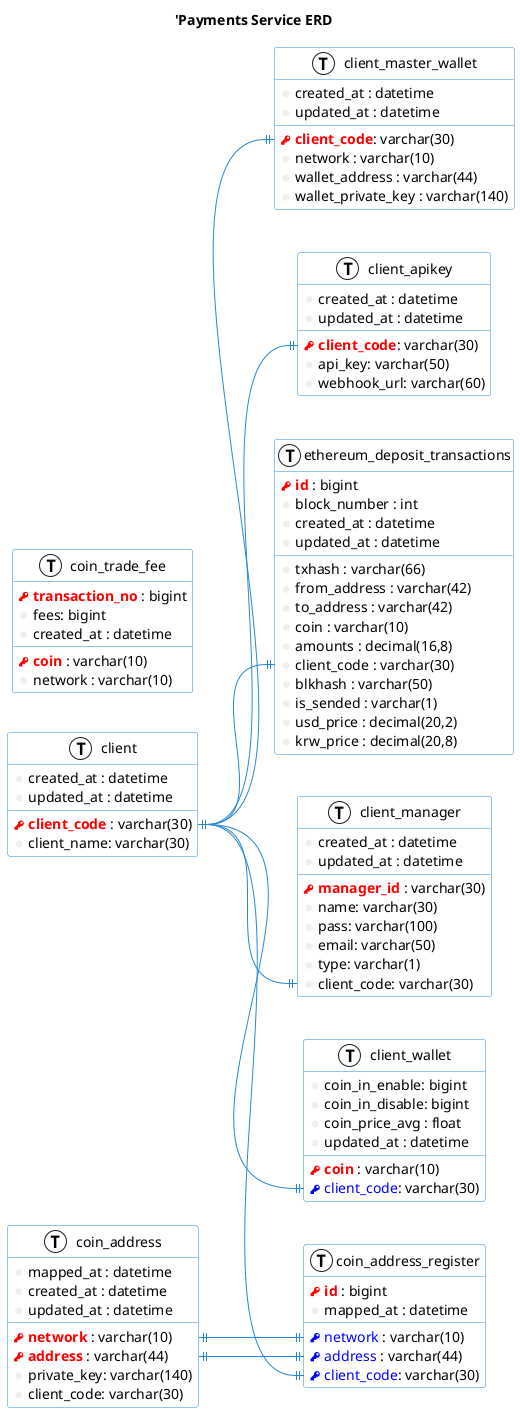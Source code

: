 @startuml
!define primary_key(x) <b><color:red><&key> x</color></b>
!define foreign_key(x) <color:blue><&key> x</color>
!define column(x) <color:#efefef><&media-record></color> x
!define table(x) entity x << (T, white) >>

left to right direction
skinparam roundcorner 5
skinparam shadowing false
skinparam handwritten false
skinparam class {
    BackgroundColor white
    ArrowColor #2688d4
    BorderColor #2688d4
}

title 'Payments Service ERD

table( client ) {
    primary_key( client_code ) : varchar(30)
    column( client_name ): varchar(30)
    column( created_at ) : datetime
    column( updated_at ) : datetime
}

table( client_manager ) {
    primary_key( manager_id ) : varchar(30)
    column( name ): varchar(30)
    column( pass ): varchar(100)
    column( email ): varchar(50)
    column( type): varchar(1)
    column( client_code ): varchar(30)
    column( created_at ) : datetime
    column( updated_at ) : datetime
}

table( client_wallet ) {
    primary_key( coin ) : varchar(10)
    foreign_key( client_code ): varchar(30)
    column( coin_in_enable ): bigint
    column( coin_in_disable ): bigint
    column( coin_price_avg ) : float
    column( updated_at ) : datetime
}

table( client_master_wallet ) {
    primary_key( client_code ): varchar(30)
    column( network ) : varchar(10)
    column( wallet_address ) : varchar(44)
    column( wallet_private_key ) : varchar(140)
    column( created_at ) : datetime
    column( updated_at ) : datetime
}

table( client_apikey ) {
    primary_key( client_code ): varchar(30)
    column( api_key ): varchar(50)
    column( webhook_url ): varchar(60)
    column( created_at ) : datetime
    column( updated_at ) : datetime
}



table( coin_address ) {
    primary_key( network ) : varchar(10)
    primary_key( address ) : varchar(44)
    column( private_key ): varchar(140)
    column( client_code ): varchar(30)
    column( mapped_at ) : datetime
    column( created_at ) : datetime
    column( updated_at ) : datetime
}

table( coin_address_register ) {
    primary_key( id ) : bigint
    foreign_key( network ) : varchar(10)
    foreign_key( address ) : varchar(44)
    foreign_key( client_code ): varchar(30)
    column( mapped_at ) : datetime
}

table( coin_trade_fee ) {
    primary_key( transaction_no ) : bigint
    primary_key( coin ) : varchar(10)
    column( network ) : varchar(10)
    column( fees ): bigint
    column( created_at ) : datetime
}

table( ethereum_deposit_transactions ) {
    primary_key( id ) : bigint
    column( txhash ) : varchar(66)
    column( from_address ) : varchar(42)
    column( to_address ) : varchar(42)
    column( block_number ) : int
    column( coin ) : varchar(10)
    column( amounts ) : decimal(16,8)
    column( client_code ) : varchar(30)
    column( blkhash ) : varchar(50)
    column( is_sended ) : varchar(1)
    column( usd_price ) : decimal(20,2)
    column( krw_price ) : decimal(20,8)
    column( created_at ) : datetime
    column( updated_at ) : datetime
}

client::client_code ||--|| client_manager::client_code
client::client_code ||--|| client_wallet::client_code
client::client_code ||--|| client_apikey::client_code
client::client_code ||--|| client_master_wallet::client_code
client::client_code ||--|| coin_address_register::client_code
client::client_code ||--|| ethereum_deposit_transactions::client_code

coin_address::network ||--|| coin_address_register::network
coin_address::address ||--|| coin_address_register::address
@enduml

